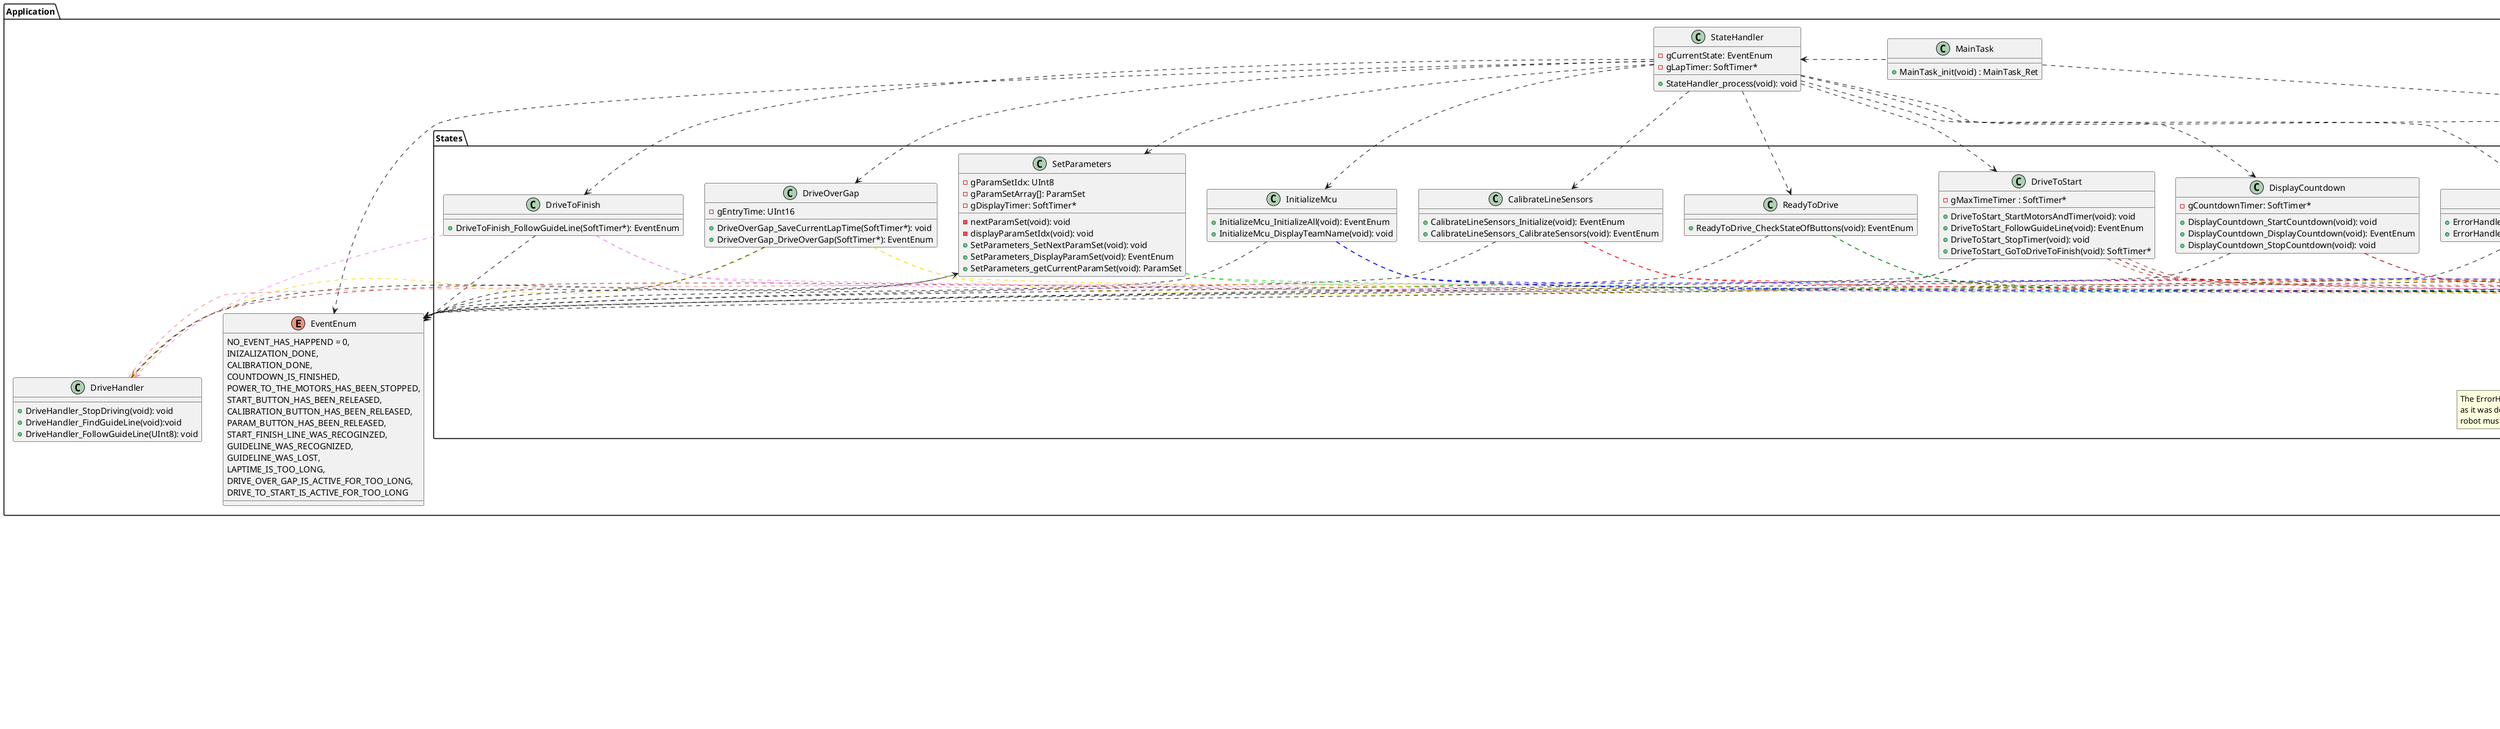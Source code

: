@startuml class_diagram

package "Provision" {
package "OS" #DDDDDD {
    class Scheduler {
        + Scheduler_init(void) : SchedulerRet
        + Scheduler_execute(void) : void
        + Scheduler_addTask(Task*) : Scheduler_Ret
        + Scheduler_removeTask(Task*) : Scheduler_Ret
    }

    class Task {
        + Task_init(Task*, TaskWorkCallback, TaskState, void*) : Task_Ret
    }

    class SoftTimer{
        + SoftTimer_init(SoftTimer*) : void
        + SoftTimer_start(SoftTimer*, UInt16) : SoftTimer_Ret
        + SoftTimer_Stop(SoftTImer*) : SoftTimer_Ret
        + SoftTimer_Update(SoftTimer*) : void
        + SoftTimer_restart(SoftTimer*) : SoftTimer_Ret
        + SoftTimer_get(SoftTimer*) : UInt16
        + SoftTimerHandler_init(void) : void
        + SoftTimerHandler_register(SoftTimer*) : SoftTimer_Ret
        + SoftTimerHandler_unRegister(SoftTimer*) : SoftTimer_Ret
        + SoftTimerHandler_update(void) : void
        + SoftTimer_getTimeStampMs(void) : UInt64
    }

    class ErrorHandler {
        + ErrorHandler_show(ErrorHandlerErrorCode) : void
        + ErrorHandler_halt(ErrorHandlerErrorCode) : void
        + ErrorHandler_setErrorCallback(ErrorCallback) : void
        + ErrorHandler_setPrintCallback(PrintCallback) : void
    }


    Scheduler -[hidden]-> ErrorHandler
    ErrorHandler -[hidden]-> SoftTimer

}
package "Service" #DDDDDD {
    class Button {
        + Button_init(void) : void
        + Button_getState(ButtonID) : ButtonState
    }

    class Buzzer {
        + Buzzer_init(void) : void
        + Buzzer_beep(BuzzerID) : void
    }

    class Display {
        + Display_init(void) : void
        + Display_clear(void) : void
        + Display_clearLine(void) : void
        + Display_home(void) : void
        + Display_gotoxy(UInt8, UInt8) : void
        + Display_write(char*, UInt8) : void
        + Display_writeBar(UInt8) : void
    }

    class LED {
        + Led_init(void) : void
        + Led_switchOn(Led_Led) : void
        + Led_switchOff(Led_Led) : void
    }

    class DriveControl {
        + DriveControl_init(void) : void
        + DriveControl_drive(DriveControlMotorID, UInt8, DriveControl_Direction) : void
        + DriveControl_getMileage(void) : Int32
        + DriveControl_resetMileage(void) : void
    }

    class LineSensor {
        + LineSensor_init(void) : void
        + LineSensor_startCalibration(void) : void
        + LineSensor_stopCalibration(void) : void
        + LineSensor_getCalibrationState(void) : bool
        + LineSensor_read(LineSensorValues*) : void
        + LineSensor_enableEmitter(void)
        + LineSensor_disableEmitter(void) : void
    }
}

package "HAL" #DDDDDD {

    class GPIO{
        + Gpio_init(void) : Gpio_Ret
        + Gpio_write(Gpio_ID, Gpio_State) : Gpio_Ret
        + Gpio_read(Gpio_ID, Gpio_State* : Gpio_Ret
        + Gpio_alloc(Gpio_ID, UInt8*) : Gpio_Ret
        + Gpio_free(Gpio_ID, UInt8) : Gpio_Ret
    }
    class PWM{
        + Pwm_init(void) : void
        + Pwm_setDutyCycle(PwmID, UInt8) : void
    }
    class TickTimer{
        + TickTimer_init(void) : void
        + TickTimer_setCallback(TimerTickCallback) : void
        + TickTimer_get(void) : UInt64
        + TickTimer_delay(UInt8) : void
    }
    class IRQ{
        + Irq_init(void) : void
        + Irq_enable(IrqID) : void
        + Irq_disable(IrqID) : void
        + Irq_setCallback(IrqID, IrqCallback) : void
    }
}
    class main {

    }
    main ..> Scheduler

}

package "Application"  {

    class "MainTask" {
        + MainTask_init(void) : MainTask_Ret
    }

    Scheduler <.up.. MainTask : register

    enum EventEnum {
        NO_EVENT_HAS_HAPPEND = 0,
        INIZALIZATION_DONE,
        CALIBRATION_DONE,
        COUNTDOWN_IS_FINISHED,
        POWER_TO_THE_MOTORS_HAS_BEEN_STOPPED,
        START_BUTTON_HAS_BEEN_RELEASED,
        CALIBRATION_BUTTON_HAS_BEEN_RELEASED,
        PARAM_BUTTON_HAS_BEEN_RELEASED,
        START_FINISH_LINE_WAS_RECOGINZED,
        GUIDELINE_WAS_RECOGNIZED,
        GUIDELINE_WAS_LOST,
        LAPTIME_IS_TOO_LONG,
        DRIVE_OVER_GAP_IS_ACTIVE_FOR_TOO_LONG,
        DRIVE_TO_START_IS_ACTIVE_FOR_TOO_LONG
    }

    class DriveHandler {
        +DriveHandler_StopDriving(void): void
        +DriveHandler_FindGuideLine(void):void
        +DriveHandler_FollowGuideLine(UInt8): void
    }

    class StateHandler {
        -gCurrentState: EventEnum
        -gLapTimer: SoftTimer*
        +StateHandler_process(void): void
    }

    StateHandler ..> EventEnum

    package States {

        StateHandler ..> InitializeMcu
        StateHandler ..> CalibrateLineSensors
        StateHandler ..> ReadyToDrive
        StateHandler ..> DriveToStart
        StateHandler ..> DriveToFinish
        StateHandler ..> DriveOverGap
        StateHandler ..> DisplayCountdown
        StateHandler ..> DisplayLapTime
        StateHandler ..> ErrorHandlerState
        StateHandler ..> SetParameters

        class InitializeMcu {
            +InitializeMcu_InitializeAll(void): EventEnum 
            +InitializeMcu_DisplayTeamName(void): void 
        }

        class CalibrateLineSensors {
            +CalibrateLineSensors_Initialize(void): EventEnum
            +CalibrateLineSensors_CalibrateSensors(void): EventEnum
        }

        class ReadyToDrive {
            +ReadyToDrive_CheckStateOfButtons(void): EventEnum
        }

        class DriveToStart {
            -gMaxTimeTimer : SoftTimer*
            +DriveToStart_StartMotorsAndTimer(void): void
            +DriveToStart_FollowGuideLine(void): EventEnum
            +DriveToStart_StopTimer(void): void
            +DriveToStart_GoToDriveToFinish(void): SoftTimer*
        }
        DriveToStart .[#Brown].> DriveHandler
        DriveToStart .[#Brown].> LineSensor
        DriveToStart .[#Brown].> SoftTimer

        class DriveToFinish {
            +DriveToFinish_FollowGuideLine(SoftTimer*): EventEnum
        }
        DriveToFinish .[#Violet].> DriveHandler
        DriveToFinish .[#Violet].> LineSensor

        class DriveOverGap {
            -gEntryTime: UInt16
            + DriveOverGap_SaveCurrentLapTime(SoftTimer*): void
            + DriveOverGap_DriveOverGap(SoftTimer*): EventEnum
        }
        DriveOverGap .[#gold].> DriveHandler
        DriveOverGap .[#gold].> LineSensor

        class DisplayCountdown {
            -gCountdownTimer: SoftTimer*
            +DisplayCountdown_StartCountdown(void): void
            +DisplayCountdown_DisplayCountdown(void): EventEnum
            +DisplayCountdown_StopCountdown(void): void
        }

        class DisplayLapTime {
            +DisplayLapTime_StopAfterLap(SoftTimer*): EventEnum
            +DisplayLapTime_DisplayLapTime(void): void
        }

        class SetParameters {
            -gParamSetIdx: UInt8
            -gParamSetArray[]: ParamSet
            -gDisplayTimer: SoftTimer*
            -nextParamSet(void): void
            -displayParamSetIdx(void): void
            +SetParameters_SetNextParamSet(void): void
            +SetParameters_DisplayParamSet(void): EventEnum
            +SetParameters_getCurrentParamSet(void): ParamSet
        }

        DriveHandler ..> SetParameters

        class ErrorHandlerState{
            +ErrorHandlerState_CallErrorHandler(EventEnum): void
            +ErrorHandlerState_WaitForReset(void): void
        }
        note bottom of ErrorHandlerState
        The ErrorHandler does not require a return value, 
        as it was defined in the specifications that the 
        robot must always be reset if an error occurs
        end note

        InitializeMcu ..> EventEnum
        CalibrateLineSensors ..> EventEnum
        ReadyToDrive ..> EventEnum
        DriveToStart ..> EventEnum
        DriveToFinish ..> EventEnum
        DriveOverGap ..> EventEnum
        DisplayCountdown ..> EventEnum
        DisplayLapTime ..> EventEnum
        ErrorHandlerState ..> EventEnum
        SetParameters ..> EventEnum

    }

    MainTask .left.> StateHandler

}

ReadyToDrive .[#green].> Display
ReadyToDrive .[#green].> Button

DisplayCountdown .[#FireBrick].> Display
DisplayCountdown .[#FireBrick].> SoftTimer

DisplayLapTime .[#Olive].> SoftTimer
DisplayLapTime .[#Olive].> Buzzer
DisplayLapTime .[#Olive].> Display

SetParameters .[#LimeGreen].> SoftTimer
SetParameters .[#LimeGreen].> Display

DriveOverGap .[#gold].> SoftTimer

DriveToFinish .[#Violet].> SoftTimer

DriveToStart .[#Brown].> SoftTimer
DriveToStart .[#Brown].> Buzzer

ErrorHandlerState .[#Orange].> Buzzer
ErrorHandlerState .[#Orange].> DriveControl
ErrorHandlerState .[#Orange].> ErrorHandler

CalibrateLineSensors .[#red].> DriveControl
CalibrateLineSensors .[#red].> LineSensor

InitializeMcu .[#Blue].> Service
InitializeMcu .[#Blue].> HAL
InitializeMcu .[#Blue].> Display

DriveHandler .[#LightCoral].> DriveControl

' ++++++++++++++++++++++++++++++++
' Service

Button ..> GPIO
Button ..> SoftTimer

Buzzer ..> PWM
Buzzer ..> SoftTimer

Display ..> GPIO
Display ..> TickTimer
Display ..> ErrorHandler

DriveControl ..> GPIO
DriveControl ..> PWM
DriveControl ..> IRQ

LED ..> GPIO

LineSensor ..> SoftTimer
LineSensor ..> GPIO
LineSensor ..> TickTimer
LineSensor .r.> Display

' ++++++++++++++++++++++++++++++++
' OS

' ErrorHandler ..> HAL

SoftTimer ..> TickTimer

Scheduler ..> Task
Scheduler ..> IRQ

@enduml